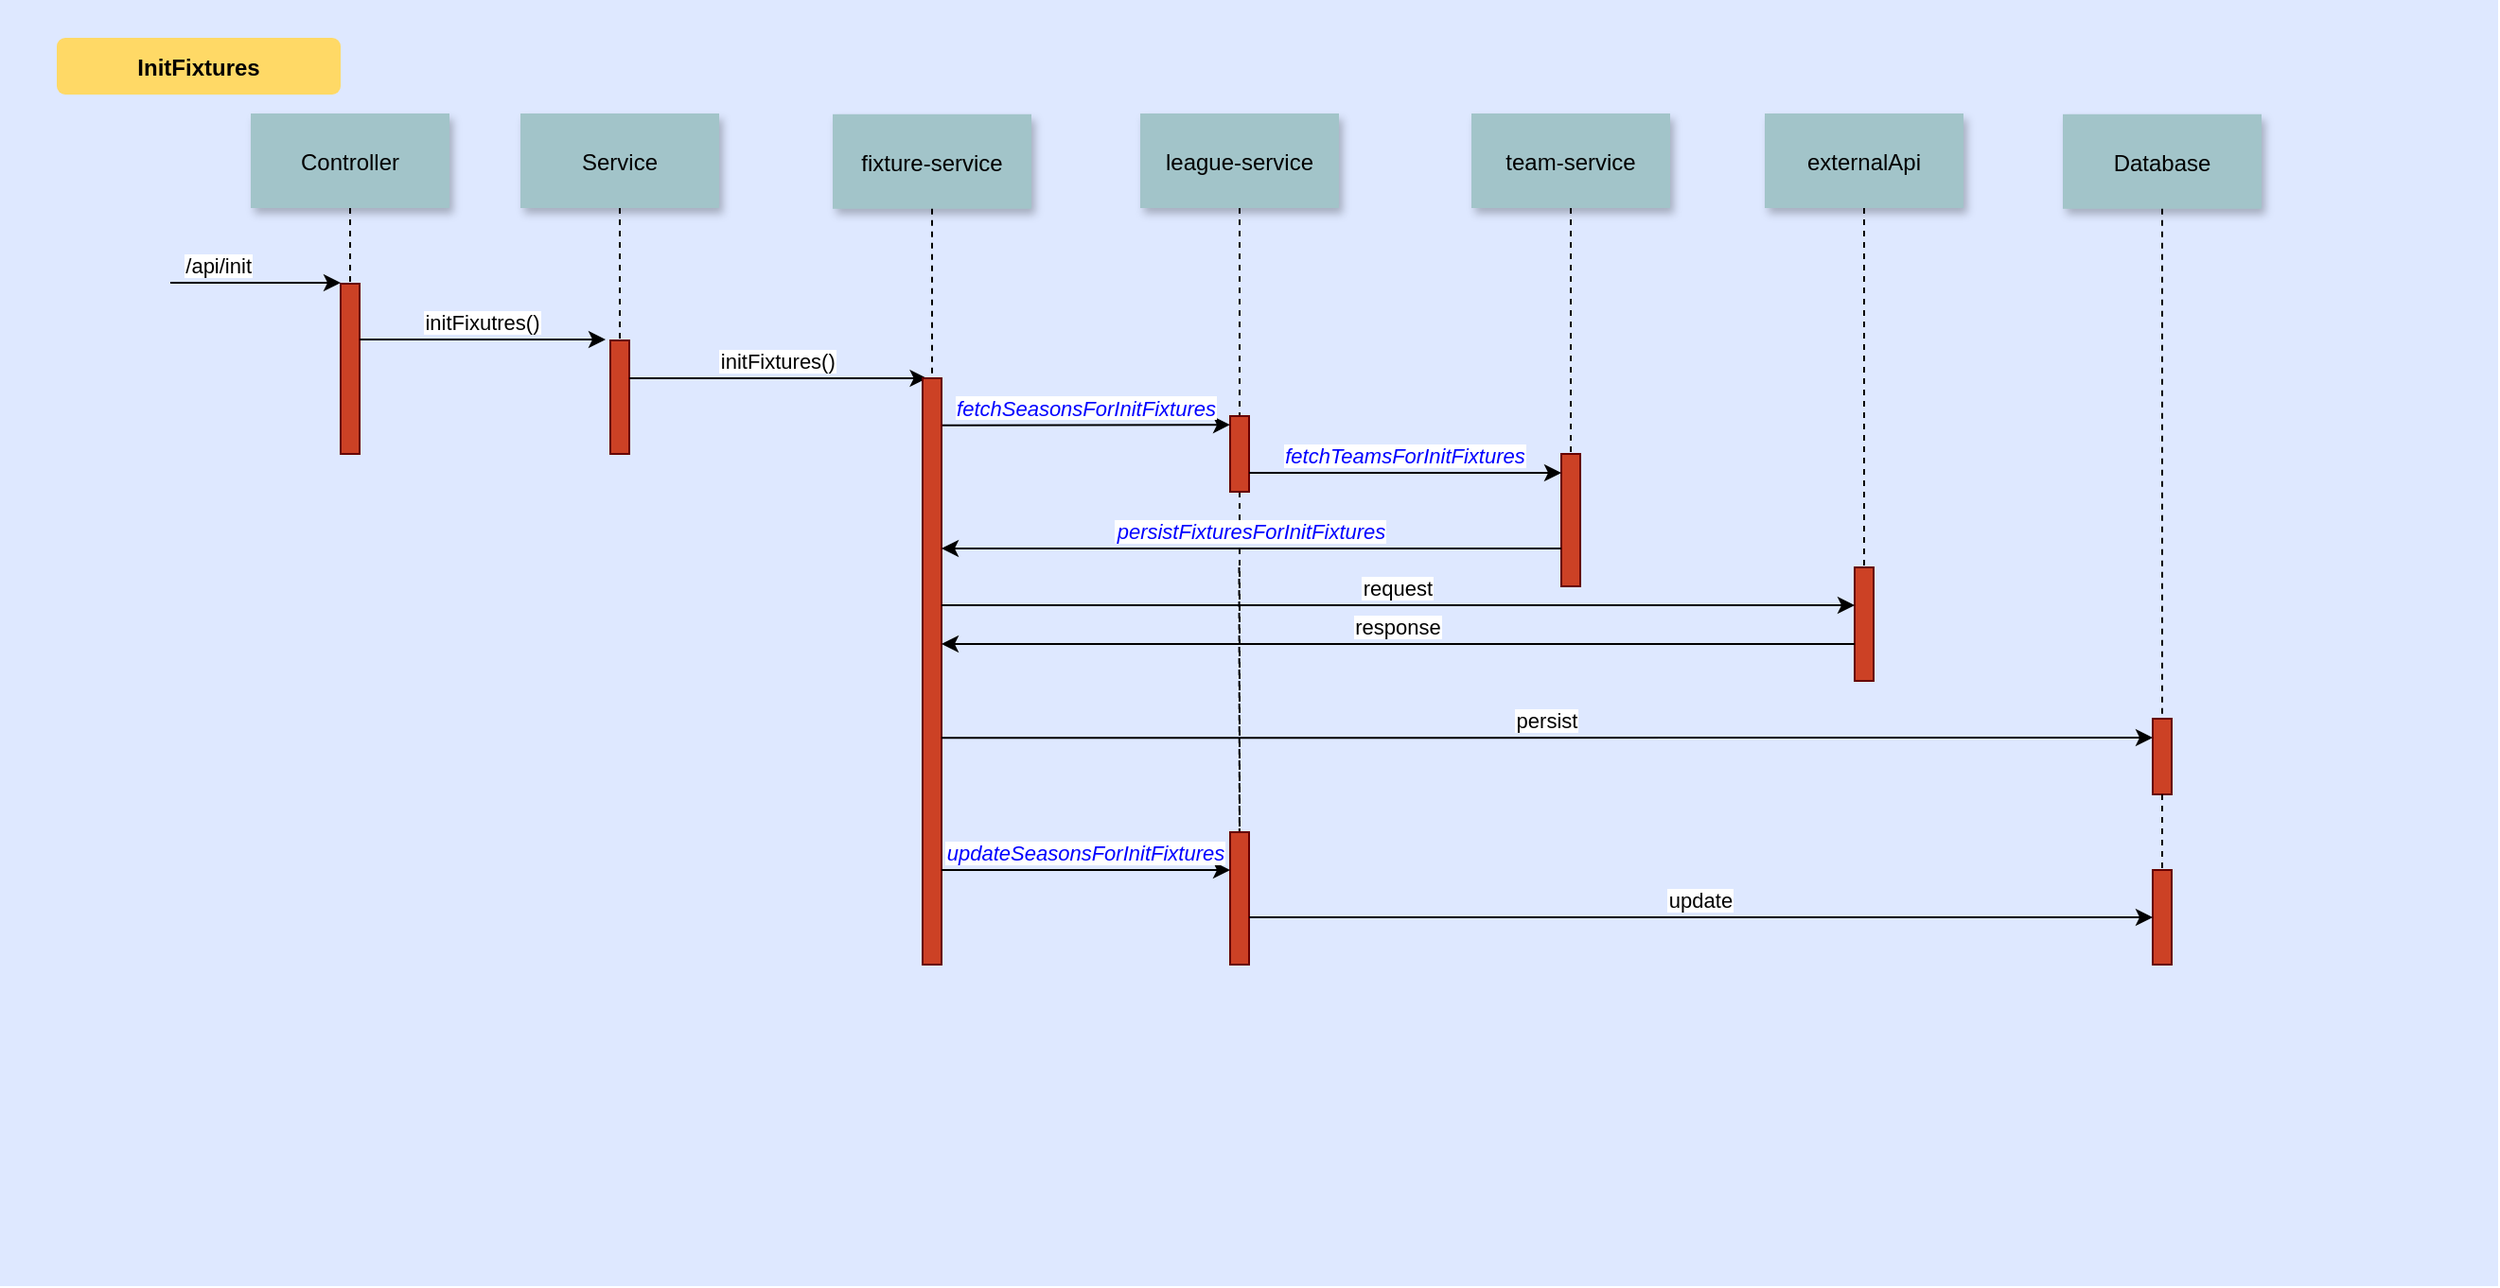 <mxfile version="26.1.1">
  <diagram name="InitFixture" id="9361dd3d-8414-5efd-6122-117bd74ce7a7">
    <mxGraphModel dx="1018" dy="686" grid="1" gridSize="10" guides="1" tooltips="1" connect="1" arrows="1" fold="1" page="0" pageScale="1.5" pageWidth="826" pageHeight="1169" background="none" math="0" shadow="0">
      <root>
        <mxCell id="0" />
        <mxCell id="1" parent="0" />
        <mxCell id="69" value="" style="fillColor=#DEE8FF;strokeColor=none;movable=0;resizable=0;rotatable=0;deletable=0;editable=0;locked=1;connectable=0;" parent="1" vertex="1">
          <mxGeometry x="20" width="1320" height="680" as="geometry" />
        </mxCell>
        <mxCell id="2" value="" style="fillColor=#CC4125;strokeColor=#660000" parent="1" vertex="1">
          <mxGeometry x="200" y="150" width="10" height="90" as="geometry" />
        </mxCell>
        <mxCell id="3" value="/api/init" style="edgeStyle=none;verticalLabelPosition=top;verticalAlign=bottom;labelPosition=left;align=right" parent="1" edge="1">
          <mxGeometry width="100" height="100" as="geometry">
            <mxPoint x="110" y="149.5" as="sourcePoint" />
            <mxPoint x="200" y="149.5" as="targetPoint" />
            <mxPoint as="offset" />
          </mxGeometry>
        </mxCell>
        <mxCell id="4" value="Controller" style="shadow=1;fillColor=#A2C4C9;strokeColor=none" parent="1" vertex="1">
          <mxGeometry x="152.5" y="60" width="105" height="50" as="geometry" />
        </mxCell>
        <mxCell id="6" value="" style="fillColor=#CC4125;strokeColor=#660000" parent="1" vertex="1">
          <mxGeometry x="342.5" y="180" width="10" height="60" as="geometry" />
        </mxCell>
        <mxCell id="7" value="Service" style="shadow=1;fillColor=#A2C4C9;strokeColor=none" parent="1" vertex="1">
          <mxGeometry x="295" y="60" width="105" height="50" as="geometry" />
        </mxCell>
        <mxCell id="8" value="" style="edgeStyle=none;endArrow=none;dashed=1" parent="1" source="7" target="6" edge="1">
          <mxGeometry x="272.335" y="165" width="100" height="100" as="geometry">
            <mxPoint x="347.259" y="110" as="sourcePoint" />
            <mxPoint x="347.576" y="165" as="targetPoint" />
          </mxGeometry>
        </mxCell>
        <mxCell id="9" value="initFixutres()" style="edgeStyle=none;verticalLabelPosition=top;verticalAlign=bottom" parent="1" edge="1">
          <mxGeometry width="100" height="100" as="geometry">
            <mxPoint x="210" y="179.5" as="sourcePoint" />
            <mxPoint x="340" y="179.5" as="targetPoint" />
            <mxPoint as="offset" />
          </mxGeometry>
        </mxCell>
        <mxCell id="16" value="" style="edgeStyle=none;endArrow=none" parent="1" edge="1">
          <mxGeometry x="437.043" y="270" width="100" height="100" as="geometry">
            <mxPoint x="514.784" y="220" as="sourcePoint" />
            <mxPoint x="514.543" y="240.0" as="targetPoint" />
          </mxGeometry>
        </mxCell>
        <mxCell id="19" value="initFixtures()" style="edgeStyle=elbowEdgeStyle;elbow=vertical;verticalLabelPosition=top;verticalAlign=bottom" parent="1" edge="1">
          <mxGeometry x="350" y="290" width="100" height="100" as="geometry">
            <mxPoint x="352.5" y="200" as="sourcePoint" />
            <mxPoint x="509.784" y="200" as="targetPoint" />
          </mxGeometry>
        </mxCell>
        <mxCell id="22" value="league-service" style="shadow=1;fillColor=#A2C4C9;strokeColor=none" parent="1" vertex="1">
          <mxGeometry x="622.5" y="60" width="105" height="50" as="geometry" />
        </mxCell>
        <mxCell id="23" value="" style="edgeStyle=none;endArrow=none;dashed=1" parent="1" source="XjtXvh8cakFG2QuRHfhY-113" target="21" edge="1">
          <mxGeometry x="614.488" y="175.0" width="100" height="100" as="geometry">
            <mxPoint x="674.653" y="110" as="sourcePoint" />
            <mxPoint x="674.653" y="260" as="targetPoint" />
          </mxGeometry>
        </mxCell>
        <mxCell id="24" value="team-service" style="shadow=1;fillColor=#A2C4C9;strokeColor=none" parent="1" vertex="1">
          <mxGeometry x="797.5" y="60" width="105" height="50" as="geometry" />
        </mxCell>
        <mxCell id="30" value="externalApi" style="shadow=1;fillColor=#A2C4C9;strokeColor=none" parent="1" vertex="1">
          <mxGeometry x="952.5" y="60" width="105" height="50" as="geometry" />
        </mxCell>
        <mxCell id="33" value="" style="edgeStyle=elbowEdgeStyle;elbow=horizontal;endArrow=none;dashed=1" parent="1" source="4" target="2" edge="1">
          <mxGeometry x="230.0" y="310" width="100" height="100" as="geometry">
            <mxPoint x="230.0" y="410" as="sourcePoint" />
            <mxPoint x="330" y="310" as="targetPoint" />
          </mxGeometry>
        </mxCell>
        <mxCell id="71" value="InitFixtures" style="rounded=1;fontStyle=1;fillColor=#FFD966;strokeColor=none" parent="1" vertex="1">
          <mxGeometry x="50" y="20" width="150" height="30" as="geometry" />
        </mxCell>
        <mxCell id="XjtXvh8cakFG2QuRHfhY-89" value="fixture-service" style="shadow=1;fillColor=#A2C4C9;strokeColor=none" parent="1" vertex="1">
          <mxGeometry x="460" y="60.39" width="105" height="50" as="geometry" />
        </mxCell>
        <mxCell id="XjtXvh8cakFG2QuRHfhY-90" value="" style="edgeStyle=none;endArrow=none;dashed=1" parent="1" source="XjtXvh8cakFG2QuRHfhY-91" edge="1">
          <mxGeometry x="614.488" y="175.0" width="100" height="100" as="geometry">
            <mxPoint x="512.153" y="110.39" as="sourcePoint" />
            <mxPoint x="512.5" y="269.39" as="targetPoint" />
          </mxGeometry>
        </mxCell>
        <mxCell id="XjtXvh8cakFG2QuRHfhY-92" value="" style="edgeStyle=none;endArrow=none;dashed=1" parent="1" source="XjtXvh8cakFG2QuRHfhY-89" target="XjtXvh8cakFG2QuRHfhY-91" edge="1">
          <mxGeometry x="614.488" y="175.0" width="100" height="100" as="geometry">
            <mxPoint x="513" y="110" as="sourcePoint" />
            <mxPoint x="512.5" y="269.39" as="targetPoint" />
          </mxGeometry>
        </mxCell>
        <mxCell id="XjtXvh8cakFG2QuRHfhY-91" value="" style="fillColor=#CC4125;strokeColor=#660000" parent="1" vertex="1">
          <mxGeometry x="507.5" y="200" width="10" height="310" as="geometry" />
        </mxCell>
        <mxCell id="XjtXvh8cakFG2QuRHfhY-96" value="" style="edgeStyle=none;endArrow=none;dashed=1" parent="1" source="24" target="XjtXvh8cakFG2QuRHfhY-95" edge="1">
          <mxGeometry x="727.335" y="165" width="100" height="100" as="geometry">
            <mxPoint x="850" y="110" as="sourcePoint" />
            <mxPoint x="850" y="289.394" as="targetPoint" />
          </mxGeometry>
        </mxCell>
        <mxCell id="XjtXvh8cakFG2QuRHfhY-95" value="" style="fillColor=#CC4125;strokeColor=#660000" parent="1" vertex="1">
          <mxGeometry x="845" y="240" width="10" height="70" as="geometry" />
        </mxCell>
        <mxCell id="XjtXvh8cakFG2QuRHfhY-101" value="" style="edgeStyle=none;endArrow=none;dashed=1" parent="1" target="21" edge="1">
          <mxGeometry x="376.571" y="339.697" width="100" height="100" as="geometry">
            <mxPoint x="674.76" y="300" as="sourcePoint" />
            <mxPoint x="674.76" y="504" as="targetPoint" />
          </mxGeometry>
        </mxCell>
        <mxCell id="21" value="" style="fillColor=#CC4125;strokeColor=#660000" parent="1" vertex="1">
          <mxGeometry x="670" y="440" width="10" height="70" as="geometry" />
        </mxCell>
        <mxCell id="XjtXvh8cakFG2QuRHfhY-102" value="updateSeasonsForInitFixtures" style="edgeStyle=elbowEdgeStyle;elbow=vertical;verticalLabelPosition=top;verticalAlign=bottom;fontStyle=2;fontColor=#0000FF;" parent="1" edge="1">
          <mxGeometry x="540" y="270" width="100" height="100" as="geometry">
            <mxPoint x="517.5" y="460.0" as="sourcePoint" />
            <mxPoint x="670" y="460.29" as="targetPoint" />
            <Array as="points">
              <mxPoint x="600" y="460" />
            </Array>
          </mxGeometry>
        </mxCell>
        <mxCell id="XjtXvh8cakFG2QuRHfhY-110" value="" style="edgeStyle=none;endArrow=none;dashed=1" parent="1" source="30" target="XjtXvh8cakFG2QuRHfhY-108" edge="1">
          <mxGeometry x="956.571" y="205" width="100" height="100" as="geometry">
            <mxPoint x="1005" y="110" as="sourcePoint" />
            <mxPoint x="1005.0" y="440" as="targetPoint" />
          </mxGeometry>
        </mxCell>
        <mxCell id="XjtXvh8cakFG2QuRHfhY-108" value="" style="fillColor=#CC4125;strokeColor=#660000" parent="1" vertex="1">
          <mxGeometry x="1000" y="300" width="10" height="60" as="geometry" />
        </mxCell>
        <mxCell id="XjtXvh8cakFG2QuRHfhY-114" value="" style="edgeStyle=none;endArrow=none;dashed=1" parent="1" source="22" target="XjtXvh8cakFG2QuRHfhY-113" edge="1">
          <mxGeometry x="614.488" y="175.0" width="100" height="100" as="geometry">
            <mxPoint x="675" y="110" as="sourcePoint" />
            <mxPoint x="675" y="280" as="targetPoint" />
          </mxGeometry>
        </mxCell>
        <mxCell id="XjtXvh8cakFG2QuRHfhY-113" value="" style="fillColor=#CC4125;strokeColor=#660000" parent="1" vertex="1">
          <mxGeometry x="670" y="220" width="10" height="40" as="geometry" />
        </mxCell>
        <mxCell id="XjtXvh8cakFG2QuRHfhY-115" value="fetchSeasonsForInitFixtures" style="edgeStyle=elbowEdgeStyle;elbow=vertical;verticalLabelPosition=top;verticalAlign=bottom;fontStyle=2;fontColor=#0000FF;" parent="1" edge="1">
          <mxGeometry width="100" height="100" as="geometry">
            <mxPoint x="518" y="224.87" as="sourcePoint" />
            <mxPoint x="670" y="224.87" as="targetPoint" />
            <Array as="points">
              <mxPoint x="600" y="224.58" />
            </Array>
            <mxPoint as="offset" />
          </mxGeometry>
        </mxCell>
        <mxCell id="XjtXvh8cakFG2QuRHfhY-116" value="fetchTeamsForInitFixtures" style="edgeStyle=elbowEdgeStyle;elbow=vertical;verticalLabelPosition=top;verticalAlign=bottom;exitX=1;exitY=0.5;exitDx=0;exitDy=0;fontStyle=2;fontColor=#0000FF;" parent="1" target="XjtXvh8cakFG2QuRHfhY-95" edge="1">
          <mxGeometry x="540" y="270" width="100" height="100" as="geometry">
            <mxPoint x="680" y="250" as="sourcePoint" />
            <mxPoint x="832.5" y="250.5" as="targetPoint" />
            <Array as="points" />
          </mxGeometry>
        </mxCell>
        <mxCell id="XjtXvh8cakFG2QuRHfhY-119" value="request" style="edgeStyle=elbowEdgeStyle;elbow=vertical;verticalLabelPosition=top;verticalAlign=bottom;" parent="1" source="XjtXvh8cakFG2QuRHfhY-91" edge="1">
          <mxGeometry x="350" y="290" width="100" height="100" as="geometry">
            <mxPoint x="530" y="320" as="sourcePoint" />
            <mxPoint x="1000" y="320" as="targetPoint" />
          </mxGeometry>
        </mxCell>
        <mxCell id="XjtXvh8cakFG2QuRHfhY-121" value="persist" style="edgeStyle=elbowEdgeStyle;elbow=vertical;verticalLabelPosition=top;verticalAlign=bottom;" parent="1" edge="1" target="cQD5KuHnfv_26jy5h20C-75">
          <mxGeometry x="350" y="290" width="100" height="100" as="geometry">
            <mxPoint x="517.5" y="390.16" as="sourcePoint" />
            <mxPoint x="1160" y="390" as="targetPoint" />
          </mxGeometry>
        </mxCell>
        <mxCell id="cQD5KuHnfv_26jy5h20C-71" value="persistFixturesForInitFixtures" style="edgeStyle=elbowEdgeStyle;elbow=vertical;verticalLabelPosition=top;verticalAlign=bottom;fontStyle=2;fontColor=#0000FF;" edge="1" parent="1" source="XjtXvh8cakFG2QuRHfhY-95">
          <mxGeometry x="540" y="270" width="100" height="100" as="geometry">
            <mxPoint x="840" y="290" as="sourcePoint" />
            <mxPoint x="517.5" y="290" as="targetPoint" />
            <Array as="points" />
          </mxGeometry>
        </mxCell>
        <mxCell id="cQD5KuHnfv_26jy5h20C-72" value="Database" style="shadow=1;fillColor=#A2C4C9;strokeColor=none" vertex="1" parent="1">
          <mxGeometry x="1110" y="60.39" width="105" height="50" as="geometry" />
        </mxCell>
        <mxCell id="cQD5KuHnfv_26jy5h20C-76" value="response" style="edgeStyle=elbowEdgeStyle;elbow=vertical;verticalLabelPosition=top;verticalAlign=bottom;exitX=1.236;exitY=0.567;exitDx=0;exitDy=0;exitPerimeter=0;" edge="1" parent="1" target="XjtXvh8cakFG2QuRHfhY-91">
          <mxGeometry x="350" y="290" width="100" height="100" as="geometry">
            <mxPoint x="1000" y="340.5" as="sourcePoint" />
            <mxPoint x="540" y="340" as="targetPoint" />
          </mxGeometry>
        </mxCell>
        <mxCell id="cQD5KuHnfv_26jy5h20C-77" value="" style="edgeStyle=none;endArrow=none;dashed=1" edge="1" parent="1" source="cQD5KuHnfv_26jy5h20C-72" target="cQD5KuHnfv_26jy5h20C-75">
          <mxGeometry x="956.571" y="205" width="100" height="100" as="geometry">
            <mxPoint x="1173" y="110" as="sourcePoint" />
            <mxPoint x="1173" y="440" as="targetPoint" />
          </mxGeometry>
        </mxCell>
        <mxCell id="cQD5KuHnfv_26jy5h20C-75" value="" style="fillColor=#CC4125;strokeColor=#660000" vertex="1" parent="1">
          <mxGeometry x="1157.5" y="380" width="10" height="40" as="geometry" />
        </mxCell>
        <mxCell id="cQD5KuHnfv_26jy5h20C-82" value="" style="edgeStyle=none;endArrow=none;dashed=1;" edge="1" parent="1" source="cQD5KuHnfv_26jy5h20C-75" target="cQD5KuHnfv_26jy5h20C-83">
          <mxGeometry x="956.571" y="205" width="100" height="100" as="geometry">
            <mxPoint x="1162" y="430" as="sourcePoint" />
            <mxPoint x="1162" y="450" as="targetPoint" />
          </mxGeometry>
        </mxCell>
        <mxCell id="cQD5KuHnfv_26jy5h20C-83" value="" style="fillColor=#CC4125;strokeColor=#660000" vertex="1" parent="1">
          <mxGeometry x="1157.5" y="460" width="10" height="50" as="geometry" />
        </mxCell>
        <mxCell id="cQD5KuHnfv_26jy5h20C-86" value="update" style="edgeStyle=elbowEdgeStyle;elbow=vertical;verticalLabelPosition=top;verticalAlign=bottom;" edge="1" parent="1" source="21" target="cQD5KuHnfv_26jy5h20C-83">
          <mxGeometry x="350" y="290" width="100" height="100" as="geometry">
            <mxPoint x="740" y="484.8" as="sourcePoint" />
            <mxPoint x="1125.5" y="484.89" as="targetPoint" />
          </mxGeometry>
        </mxCell>
      </root>
    </mxGraphModel>
  </diagram>
</mxfile>
